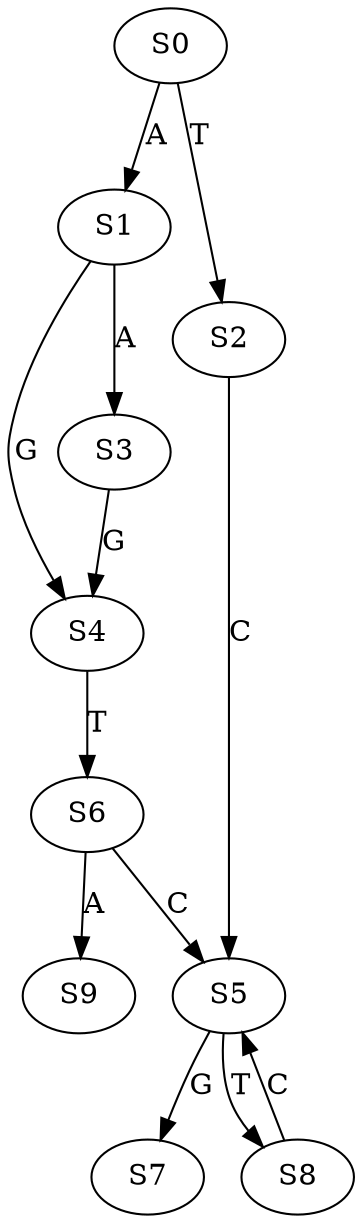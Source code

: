 strict digraph  {
	S0 -> S1 [ label = A ];
	S0 -> S2 [ label = T ];
	S1 -> S3 [ label = A ];
	S1 -> S4 [ label = G ];
	S2 -> S5 [ label = C ];
	S3 -> S4 [ label = G ];
	S4 -> S6 [ label = T ];
	S5 -> S7 [ label = G ];
	S5 -> S8 [ label = T ];
	S6 -> S9 [ label = A ];
	S6 -> S5 [ label = C ];
	S8 -> S5 [ label = C ];
}
